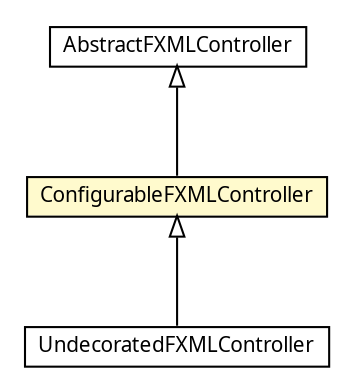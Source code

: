 #!/usr/local/bin/dot
#
# Class diagram 
# Generated by UMLGraph version 5.1 (http://www.umlgraph.org/)
#

digraph G {
	edge [fontname="arial",fontsize=10,labelfontname="arial",labelfontsize=10];
	node [fontname="arial",fontsize=10,shape=plaintext];
	nodesep=0.25;
	ranksep=0.5;
	// org.olympe.musicplayer.fxml.UndecoratedFXMLController
	c1062 [label=<<table title="org.olympe.musicplayer.fxml.UndecoratedFXMLController" border="0" cellborder="1" cellspacing="0" cellpadding="2" port="p" href="./UndecoratedFXMLController.html">
		<tr><td><table border="0" cellspacing="0" cellpadding="1">
<tr><td align="center" balign="center"><font face="ariali"> UndecoratedFXMLController </font></td></tr>
		</table></td></tr>
		</table>>, fontname="arial", fontcolor="black", fontsize=10.0];
	// org.olympe.musicplayer.fxml.ConfigurableFXMLController
	c1071 [label=<<table title="org.olympe.musicplayer.fxml.ConfigurableFXMLController" border="0" cellborder="1" cellspacing="0" cellpadding="2" port="p" bgcolor="lemonChiffon" href="./ConfigurableFXMLController.html">
		<tr><td><table border="0" cellspacing="0" cellpadding="1">
<tr><td align="center" balign="center"><font face="ariali"> ConfigurableFXMLController </font></td></tr>
		</table></td></tr>
		</table>>, fontname="arial", fontcolor="black", fontsize=10.0];
	// org.olympe.musicplayer.fxml.AbstractFXMLController
	c1075 [label=<<table title="org.olympe.musicplayer.fxml.AbstractFXMLController" border="0" cellborder="1" cellspacing="0" cellpadding="2" port="p" href="./AbstractFXMLController.html">
		<tr><td><table border="0" cellspacing="0" cellpadding="1">
<tr><td align="center" balign="center"><font face="ariali"> AbstractFXMLController </font></td></tr>
		</table></td></tr>
		</table>>, fontname="arial", fontcolor="black", fontsize=10.0];
	//org.olympe.musicplayer.fxml.UndecoratedFXMLController extends org.olympe.musicplayer.fxml.ConfigurableFXMLController
	c1071:p -> c1062:p [dir=back,arrowtail=empty];
	//org.olympe.musicplayer.fxml.ConfigurableFXMLController extends org.olympe.musicplayer.fxml.AbstractFXMLController
	c1075:p -> c1071:p [dir=back,arrowtail=empty];
}

